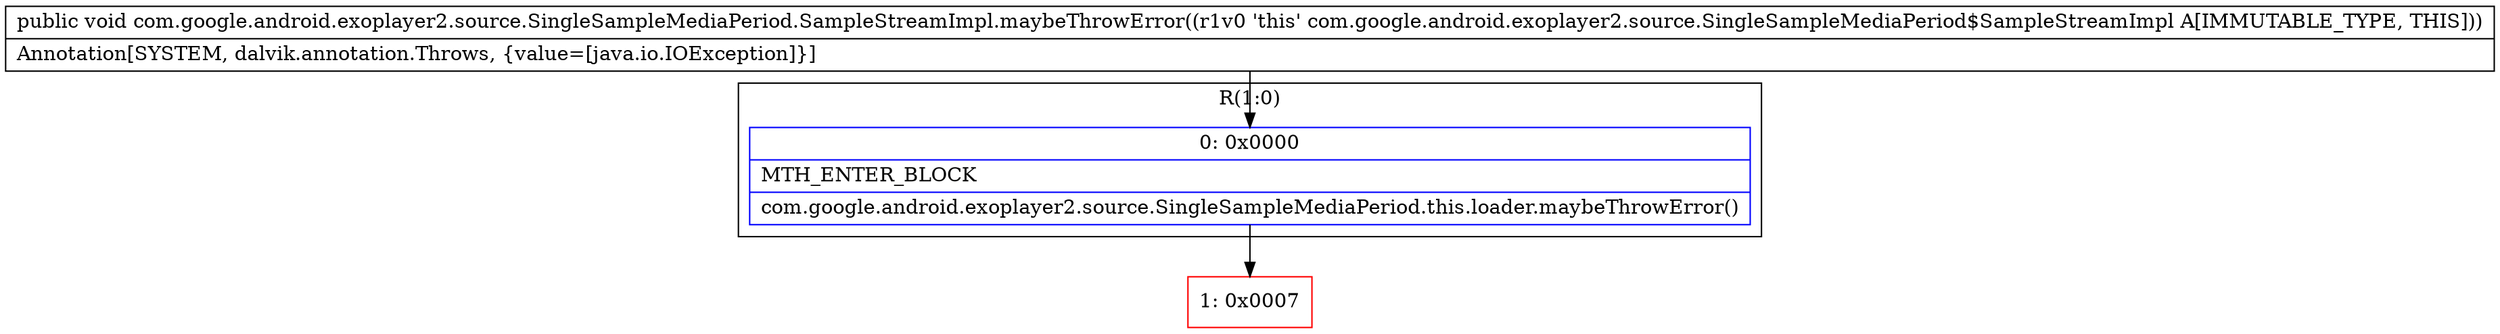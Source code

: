 digraph "CFG forcom.google.android.exoplayer2.source.SingleSampleMediaPeriod.SampleStreamImpl.maybeThrowError()V" {
subgraph cluster_Region_1091658111 {
label = "R(1:0)";
node [shape=record,color=blue];
Node_0 [shape=record,label="{0\:\ 0x0000|MTH_ENTER_BLOCK\l|com.google.android.exoplayer2.source.SingleSampleMediaPeriod.this.loader.maybeThrowError()\l}"];
}
Node_1 [shape=record,color=red,label="{1\:\ 0x0007}"];
MethodNode[shape=record,label="{public void com.google.android.exoplayer2.source.SingleSampleMediaPeriod.SampleStreamImpl.maybeThrowError((r1v0 'this' com.google.android.exoplayer2.source.SingleSampleMediaPeriod$SampleStreamImpl A[IMMUTABLE_TYPE, THIS]))  | Annotation[SYSTEM, dalvik.annotation.Throws, \{value=[java.io.IOException]\}]\l}"];
MethodNode -> Node_0;
Node_0 -> Node_1;
}


